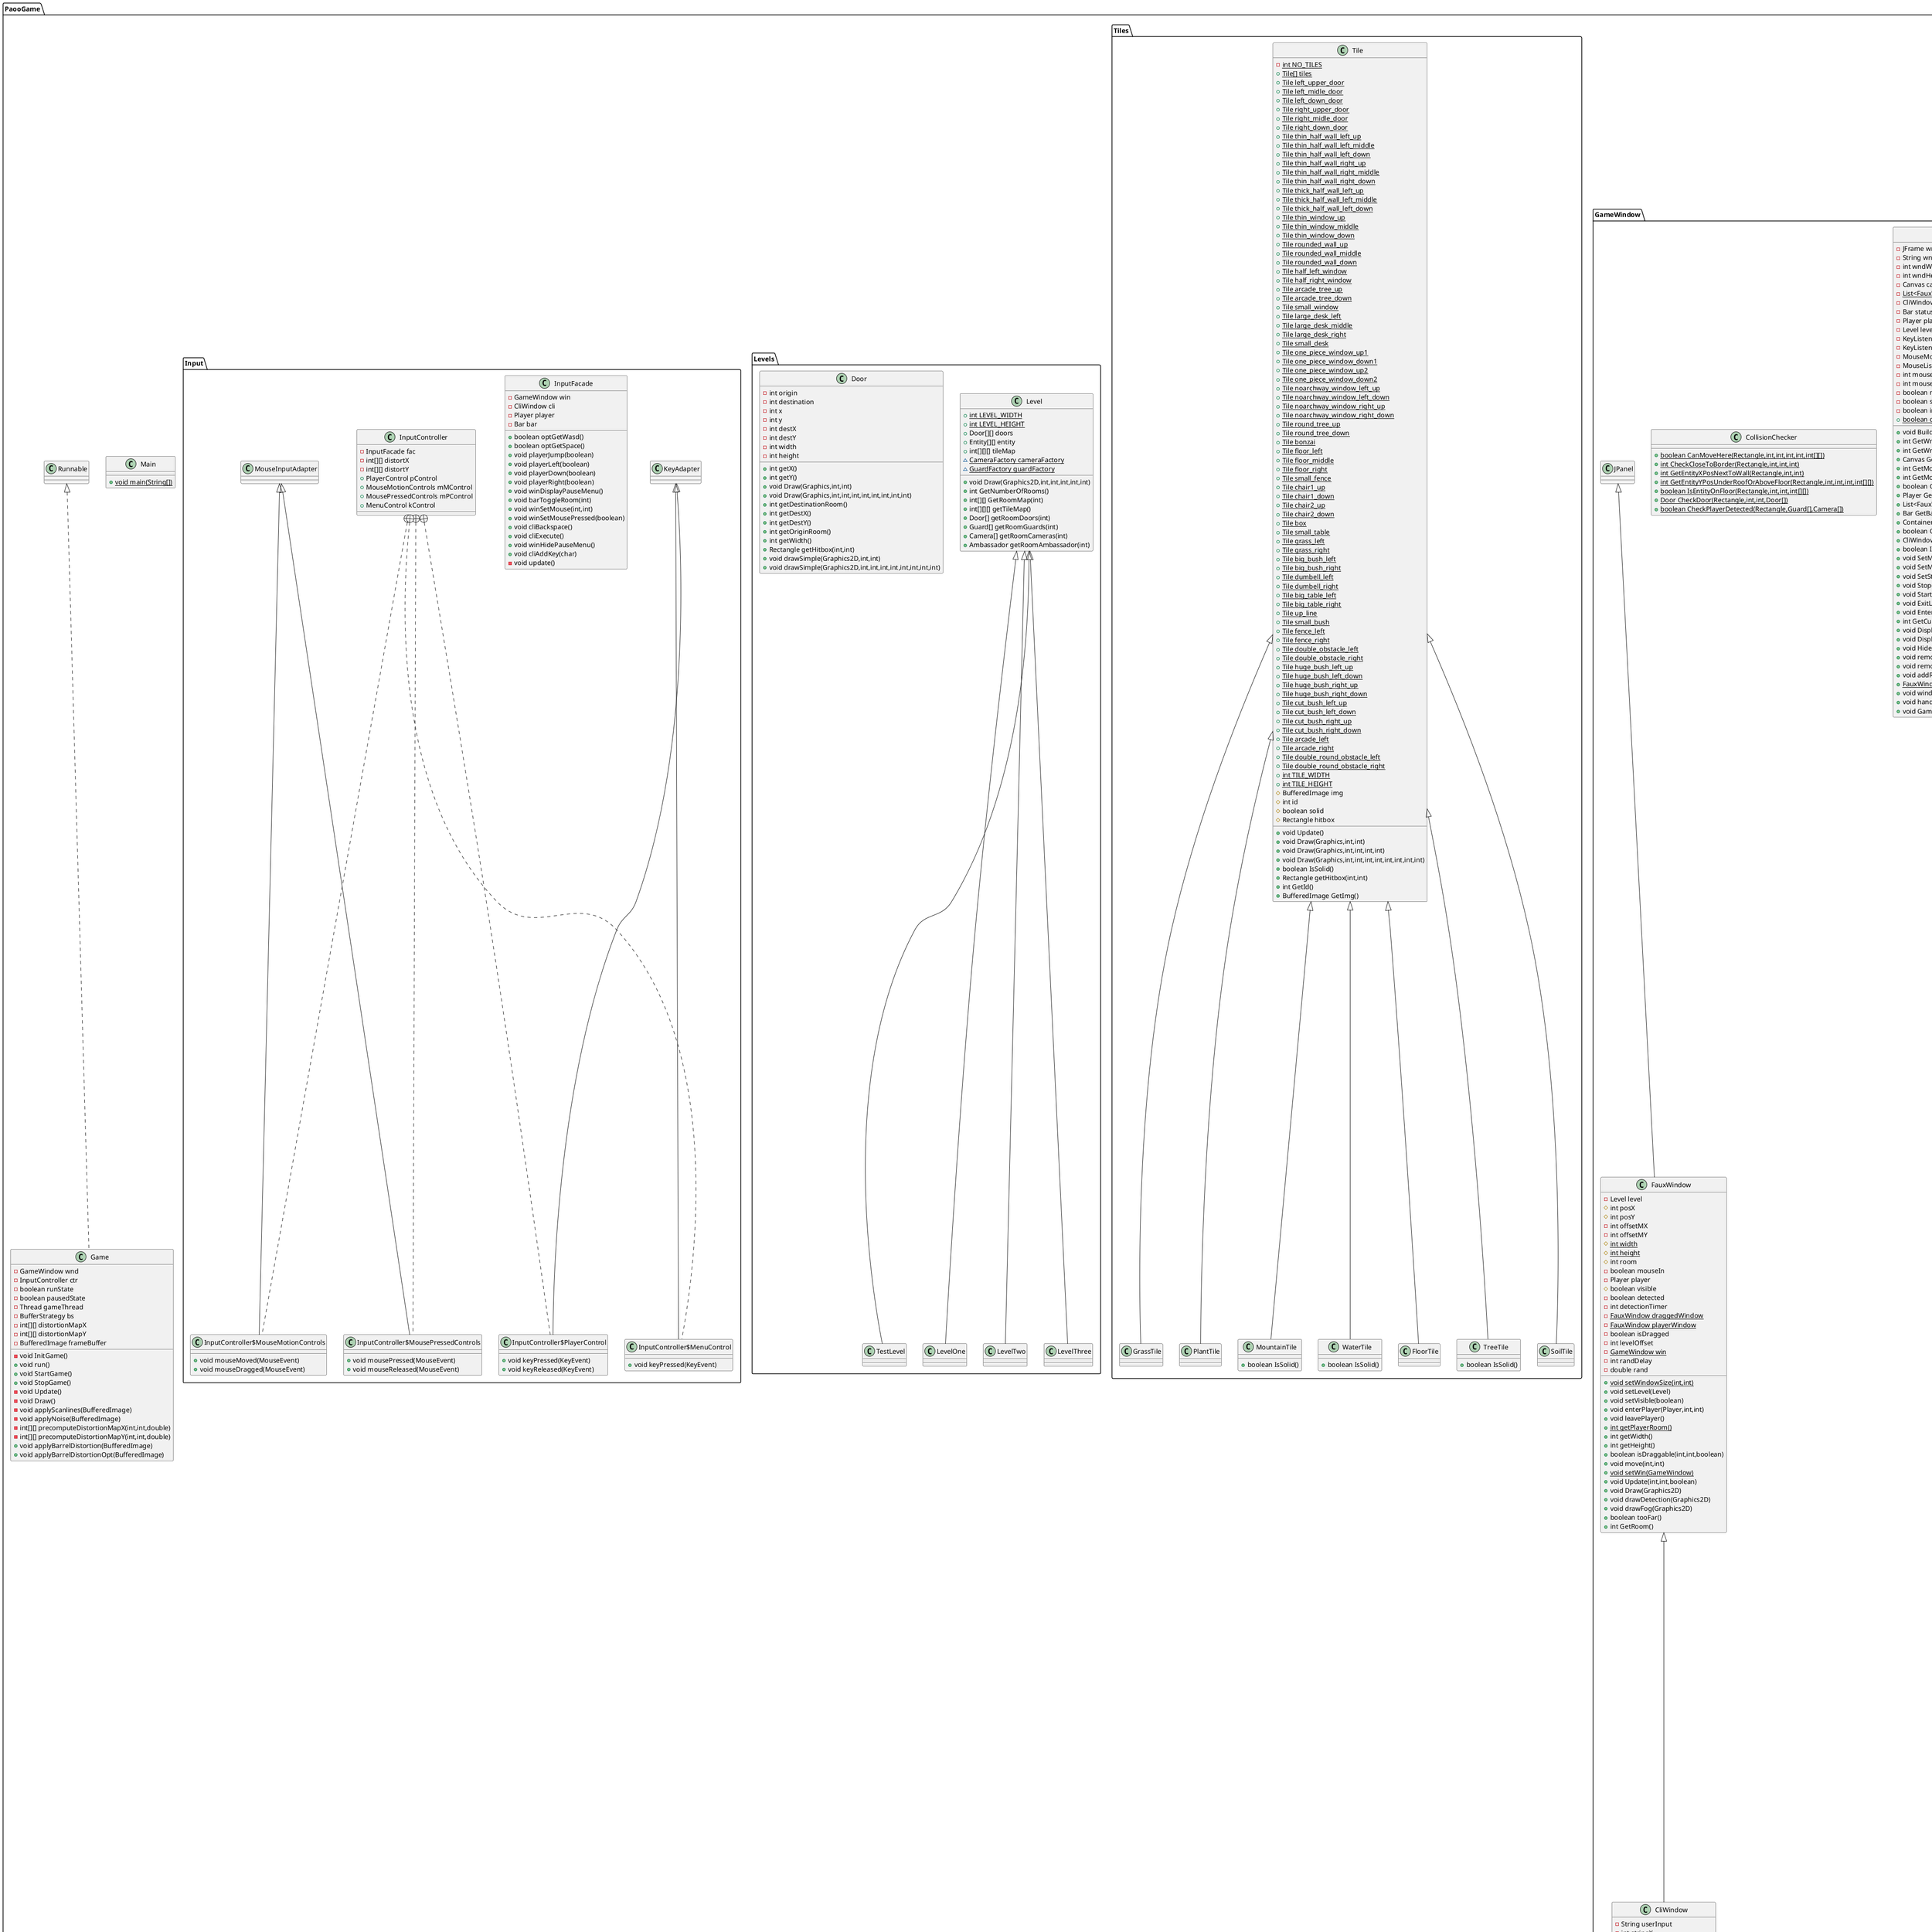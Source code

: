 @startuml
class PaooGame.Graphics.SpriteSheet {
- BufferedImage spriteSheet
- {static} int tileWidth
- {static} int tileHeight
+ BufferedImage crop(int,int)
}


class PaooGame.Database.DatabaseManager {
+ {static} int[][][] getLevel(int)
+ {static} void load(String)
}

class PaooGame.Entity.Entity {
# Tile entitySprite
# int posX
# int posY
# Rectangle hitbox
# boolean left
# int speed
# boolean moving
# int moveBuffer
# int coneWidth
# Queue<Directions> movementQueue
# Queue<Integer> timingQueue
# Tile animIdle
# Tile[] animMoveRight
# Tile[] animMoveLeft
# int animationCounter
+ void updateHitboxPos()
+ boolean isLeft()
+ void setLeft(boolean)
+ boolean isRight()
+ void setRight(boolean)
+ boolean isUp()
+ void setUp(boolean)
+ boolean isDown()
+ void setDown(boolean)
+ void resetDirBooleans()
+ int getX()
+ int getY()
+ void setXY(int,int)
+ void Update(int,int,int[][])
+ void Draw(Graphics2D,int,int)
+ void DrawPartial(Graphics2D,int,int,int,int,int,int,int)
+ Rectangle getRectangle()
+ int getFullWidth()
+ boolean getDirection()
+ void addMove(Directions,int)
+ void updateSprite()
}


class PaooGame.Database.Options {
- boolean wasd
- boolean space
- boolean debug
- boolean winDesc
+ void setWASD(boolean)
+ void setSpace(boolean)
+ void setDebug(boolean)
+ void setWinDesc(boolean)
+ boolean getWASD()
+ boolean getSpace()
+ String getStatus()
}


class PaooGame.Graphics.Colors {
+ {static} Color term
+ {static} Color background
+ {static} Color term_transp
+ {static} Color background_transp
+ {static} Color activeCell
+ {static} Color yellow
+ {static} Color detection
+ {static} Color detectionOutline
}

class PaooGame.Entity.CameraFactory {
+ Entity createEntity(int,int)
}

class PaooGame.GameWindow.FauxWindow {
- Level level
# int posX
# int posY
- int offsetMX
- int offsetMY
# {static} int width
# {static} int height
# int room
- boolean mouseIn
- Player player
# boolean visible
- boolean detected
- int detectionTimer
- {static} FauxWindow draggedWindow
- {static} FauxWindow playerWindow
- boolean isDragged
- int levelOffset
- {static} GameWindow win
- int randDelay
- double rand
+ {static} void setWindowSize(int,int)
+ void setLevel(Level)
+ void setVisible(boolean)
+ void enterPlayer(Player,int,int)
+ void leavePlayer()
+ {static} int getPlayerRoom()
+ int getWidth()
+ int getHeight()
+ boolean isDraggable(int,int,boolean)
+ void move(int,int)
+ {static} void setWin(GameWindow)
+ void Update(int,int,boolean)
+ void Draw(Graphics2D)
+ void drawDetection(Graphics2D)
+ void drawFog(Graphics2D)
+ boolean tooFar()
+ int GetRoom()
}


class PaooGame.Tiles.TreeTile {
+ boolean IsSolid()
}

class PaooGame.Levels.TestLevel {
}
class PaooGame.Tiles.SoilTile {
}
class PaooGame.Tiles.GrassTile {
}
class PaooGame.Graphics.ImageLoader {
+ {static} BufferedImage LoadImage(String)
}

class PaooGame.Entity.Player {
- int gravity
- boolean jump
- int airSpeed
- int jumpSpeed
- int fallSpeedAfterCollision
- boolean inAir
# Tile animJump
- {static} Player instance
+ {static} Player getInstance()
+ void Update(int,int,int[][])
- void updateXpos(int,int,int,int[][])
+ void resetInAir()
+ void setInAir(boolean)
+ void jump()
+ void Draw(Graphics2D)
+ boolean isJump()
+ void setJump(boolean)
+ void reset(int,int)
+ void updateSprite()
}


class PaooGame.Entity.Guard {
- Polygon cone
# Tile entitySprite2
# Tile animIdleBottom
# Tile[] animMoveRightBottom
# Tile[] animMoveLeftBottom
+ void Update(int,int,int[][])
+ void Draw(Graphics2D,int,int)
+ void DrawPartial(Graphics2D,int,int,int,int,int,int,int)
+ void updatePolygon(int,int)
+ int getFullWidth()
+ Polygon getDetectionCone()
+ void updateSprite()
}


abstract class PaooGame.Entity.EntityFactory {
~ {abstract}Entity createEntity(int,int)
}

class PaooGame.Graphics.Messages {
+ {static} String title
+ {static} String help
+ {static} String paused
+ {static} String gameOver
+ {static} String lvlNotAvalible
+ {static} String optionNotAvalible
+ {static} String optionHelp
+ {static} String helpPageNotAvalible
+ {static} String option(String,String)
+ {static} String optionStatus()
}


class PaooGame.Levels.LevelOne {
}
class PaooGame.Levels.Level {
+ {static} int LEVEL_WIDTH
+ {static} int LEVEL_HEIGHT
+ Door[][] doors
+ Entity[][] entity
+ int[][][] tileMap
~ {static} CameraFactory cameraFactory
~ {static} GuardFactory guardFactory
+ void Draw(Graphics2D,int,int,int,int,int)
+ int GetNumberOfRooms()
+ int[][] GetRoomMap(int)
+ int[][][] getTileMap()
+ Door[] getRoomDoors(int)
+ Guard[] getRoomGuards(int)
+ Camera[] getRoomCameras(int)
+ Ambassador getRoomAmbassador(int)
}


class PaooGame.Main {
+ {static} void main(String[])
}

class PaooGame.Tiles.PlantTile {
}
class PaooGame.Game {
- GameWindow wnd
- InputController ctr
- boolean runState
- boolean pausedState
- Thread gameThread
- BufferStrategy bs
- int[][] distortionMapX
- int[][] distortionMapY
- BufferedImage frameBuffer
- void InitGame()
+ void run()
+ void StartGame()
+ void StopGame()
- void Update()
- void Draw()
- void applyScanlines(BufferedImage)
- void applyNoise(BufferedImage)
- int[][] precomputeDistortionMapX(int,int,double)
- int[][] precomputeDistortionMapY(int,int,double)
+ void applyBarrelDistortion(BufferedImage)
+ void applyBarrelDistortionOpt(BufferedImage)
}


class PaooGame.Tiles.Tile {
- {static} int NO_TILES
+ {static} Tile[] tiles
+ {static} Tile left_upper_door
+ {static} Tile left_midle_door
+ {static} Tile left_down_door
+ {static} Tile right_upper_door
+ {static} Tile right_midle_door
+ {static} Tile right_down_door
+ {static} Tile thin_half_wall_left_up
+ {static} Tile thin_half_wall_left_middle
+ {static} Tile thin_half_wall_left_down
+ {static} Tile thin_half_wall_right_up
+ {static} Tile thin_half_wall_right_middle
+ {static} Tile thin_half_wall_right_down
+ {static} Tile thick_half_wall_left_up
+ {static} Tile thick_half_wall_left_middle
+ {static} Tile thick_half_wall_left_down
+ {static} Tile thin_window_up
+ {static} Tile thin_window_middle
+ {static} Tile thin_window_down
+ {static} Tile rounded_wall_up
+ {static} Tile rounded_wall_middle
+ {static} Tile rounded_wall_down
+ {static} Tile half_left_window
+ {static} Tile half_right_window
+ {static} Tile arcade_tree_up
+ {static} Tile arcade_tree_down
+ {static} Tile small_window
+ {static} Tile large_desk_left
+ {static} Tile large_desk_middle
+ {static} Tile large_desk_right
+ {static} Tile small_desk
+ {static} Tile one_piece_window_up1
+ {static} Tile one_piece_window_down1
+ {static} Tile one_piece_window_up2
+ {static} Tile one_piece_window_down2
+ {static} Tile noarchway_window_left_up
+ {static} Tile noarchway_window_left_down
+ {static} Tile noarchway_window_right_up
+ {static} Tile noarchway_window_right_down
+ {static} Tile round_tree_up
+ {static} Tile round_tree_down
+ {static} Tile bonzai
+ {static} Tile floor_left
+ {static} Tile floor_middle
+ {static} Tile floor_right
+ {static} Tile small_fence
+ {static} Tile chair1_up
+ {static} Tile chair1_down
+ {static} Tile chair2_up
+ {static} Tile chair2_down
+ {static} Tile box
+ {static} Tile small_table
+ {static} Tile grass_left
+ {static} Tile grass_right
+ {static} Tile big_bush_left
+ {static} Tile big_bush_right
+ {static} Tile dumbell_left
+ {static} Tile dumbell_right
+ {static} Tile big_table_left
+ {static} Tile big_table_right
+ {static} Tile up_line
+ {static} Tile small_bush
+ {static} Tile fence_left
+ {static} Tile fence_right
+ {static} Tile double_obstacle_left
+ {static} Tile double_obstacle_right
+ {static} Tile huge_bush_left_up
+ {static} Tile huge_bush_left_down
+ {static} Tile huge_bush_right_up
+ {static} Tile huge_bush_right_down
+ {static} Tile cut_bush_left_up
+ {static} Tile cut_bush_left_down
+ {static} Tile cut_bush_right_up
+ {static} Tile cut_bush_right_down
+ {static} Tile arcade_left
+ {static} Tile arcade_right
+ {static} Tile double_round_obstacle_left
+ {static} Tile double_round_obstacle_right
+ {static} int TILE_WIDTH
+ {static} int TILE_HEIGHT
# BufferedImage img
# int id
# boolean solid
# Rectangle hitbox
+ void Update()
+ void Draw(Graphics,int,int)
+ void Draw(Graphics,int,int,int,int)
+ void Draw(Graphics,int,int,int,int,int,int,int,int)
+ boolean IsSolid()
+ Rectangle getHitbox(int,int)
+ int GetId()
+ BufferedImage GetImg()
}


class PaooGame.Entity.Camera {
- Polygon cone
- boolean rotDiraction
- boolean direction
- int time
- double degrees
- int[] coneX
- int[] coneY
+ void setAnim(boolean,double,int)
+ void Update(int,int,int[][])
+ void Draw(Graphics2D,int,int)
+ void DrawPartial(Graphics2D,int,int,int,int,int,int,int)
+ void updatePolygon(int,int)
+ Polygon getDetectionCone()
+ int getFullWidth()
+ boolean getDirection()
}


class PaooGame.GameWindow.Bar {
- List<Cell> cells
- int posX
- int posY
- int space
- boolean active
+ void SetActive(boolean)
+ void Draw(Graphics2D)
+ boolean isActive(int)
+ void setActive(int,boolean)
+ void clear()
}


class PaooGame.GameWindow.Bar$Cell {
- int posX
- int size
- boolean active
- int number
+ void Draw(Graphics2D)
}


class PaooGame.Input.InputController {
- InputFacade fac
- int[][] distortX
- int[][] distortY
+ PlayerControl pControl
+ MouseMotionControls mMControl
+ MousePressedControls mPControl
+ MenuControl kControl
}

class PaooGame.Input.InputController$PlayerControl {
+ void keyPressed(KeyEvent)
+ void keyReleased(KeyEvent)
}

class PaooGame.Input.InputController$MouseMotionControls {
+ void mouseMoved(MouseEvent)
+ void mouseDragged(MouseEvent)
}

class PaooGame.Input.InputController$MousePressedControls {
+ void mousePressed(MouseEvent)
+ void mouseReleased(MouseEvent)
}

class PaooGame.Input.InputController$MenuControl {
+ void keyPressed(KeyEvent)
}

class PaooGame.Entity.GuardFactory {
+ Entity createEntity(int,int)
}

class PaooGame.GameWindow.GameWindow {
- JFrame wndFrame
- String wndTitle
- int wndWidth
- int wndHeight
- Canvas canvas
- {static} List<FauxWindow> windows
- CliWindow cliMenu
- Bar statusBar
- Player player
- Level level
- KeyListener menuControl
- KeyListener playerControl
- MouseMotionListener mouseMotionControl
- MouseListener mousePressedControl
- int mouseX
- int mouseY
- boolean mousePressed
- boolean stop
- boolean inLevel
+ {static} boolean gameOver
+ void BuildGameWindow(InputController)
+ int GetWndWidth()
+ int GetWndHeight()
+ Canvas GetCanvas()
+ int GetMouseX()
+ int GetMouseY()
+ boolean GetMousePressed()
+ Player GetPlayer()
+ List<FauxWindow> GetWindows()
+ Bar GetBar()
+ Container GetContent()
+ boolean GetStop()
+ CliWindow GetCliWindow()
+ boolean IsInLevel()
+ void SetMouse(int,int)
+ void SetMousePressed(boolean)
+ void SetStop(boolean)
+ void Stop()
+ void StartLevel(int)
+ void ExitLevel()
+ void EnterRoom(int,int,int)
+ int GetCurrentRoom()
+ void DisplayPauseMenu()
+ void DisplayStartMenu()
+ void HidePauseMenu()
+ void removeAllListeners()
+ void removeRoom(int)
+ void addRoom(int)
+ {static} FauxWindow getRoom(int)
+ void windowFocusLost()
+ void handleWindowCommand(String)
+ void GameOver()
}


class PaooGame.Levels.Door {
- int origin
- int destination
- int x
- int y
- int destX
- int destY
- int width
- int height
+ int getX()
+ int getY()
+ void Draw(Graphics,int,int)
+ void Draw(Graphics,int,int,int,int,int,int,int,int)
+ int getDestinationRoom()
+ int getDestX()
+ int getDestY()
+ int getOriginRoom()
+ int getWidth()
+ Rectangle getHitbox(int,int)
+ void drawSimple(Graphics2D,int,int)
+ void drawSimple(Graphics2D,int,int,int,int,int,int,int,int)
}


class PaooGame.Entity.Ambassador {
# Tile entitySprite2
# Tile animIdleBottom
# Tile[] animMoveRightBottom
# Tile[] animMoveLeftBottom
+ void Update(int,int,int[][])
+ void Draw(Graphics2D,int,int)
+ void DrawPartial(Graphics2D,int,int,int,int,int,int,int)
+ void updateSprite()
}


class PaooGame.Graphics.MyFonts {
+ {static} Font JetBrains
+ {static} Font Anon
+ {static} Font Roboto
+ {static} Font Space
+ {static} Font VT323
+ {static} void Init(float)
}


class PaooGame.Entity.Polygons {
+ {static} int[] guardX
+ {static} int[] guardY
+ {static} int[] cameraX
+ {static} int[] cameraY
+ {static} void rotate(int[],int[],double)
}


class PaooGame.GameWindow.CliWindow {
- String userInput
- int stringX
- int cliWidth
- int cliHeight
- int stringY
- ArrayList<String> history
- boolean transparent
- int line
+ void addText(String)
+ String getUserInput()
+ void setUserInput(String)
+ void addHistory()
+ ArrayList<String> getHistory()
+ void clearHistory()
+ void setTransparent(boolean)
+ void Update(int,int,boolean)
+ void Draw(Graphics2D)
}


class PaooGame.Input.InputFacade {
- GameWindow win
- CliWindow cli
- Player player
- Bar bar
+ boolean optGetWasd()
+ boolean optGetSpace()
+ void playerJump(boolean)
+ void playerLeft(boolean)
+ void playerDown(boolean)
+ void playerRight(boolean)
+ void winDisplayPauseMenu()
+ void barToggleRoom(int)
+ void winSetMouse(int,int)
+ void winSetMousePressed(boolean)
+ void cliBackspace()
+ void cliExecute()
+ void winHidePauseMenu()
+ void cliAddKey(char)
- void update()
}


enum PaooGame.Entity.Directions {
+  LEFT
+  RIGHT
+  UP
+  DOWN
}

class PaooGame.GameWindow.CollisionChecker {
+ {static} boolean CanMoveHere(Rectangle,int,int,int,int,int[][])
+ {static} int CheckCloseToBorder(Rectangle,int,int,int)
+ {static} int GetEntityXPosNextToWall(Rectangle,int,int)
+ {static} int GetEntityYPosUnderRoofOrAboveFloor(Rectangle,int,int,int,int[][])
+ {static} boolean IsEntityOnFloor(Rectangle,int,int,int[][])
+ {static} Door CheckDoor(Rectangle,int,int,Door[])
+ {static} boolean CheckPlayerDetected(Rectangle,Guard[],Camera[])
}

class PaooGame.Database.PlayerData {
+ {static} Options opt
+ {static} String name
+ {static} boolean[] levelsFinished
}

class PaooGame.Tiles.MountainTile {
+ boolean IsSolid()
}

class PaooGame.Graphics.Assets {
+ {static} BufferedImage floor_middle
+ {static} BufferedImage player_idle
+ {static} BufferedImage player_jump
+ {static} BufferedImage[] player_move_right
+ {static} BufferedImage[] player_move_left
+ {static} BufferedImage[] guard_move_right_top
+ {static} BufferedImage[] guard_move_right_bottom
+ {static} BufferedImage[] guard_move_left_top
+ {static} BufferedImage[] guard_move_left_bottom
+ {static} BufferedImage amb_idle_top
+ {static} BufferedImage amb_idle_bottom
+ {static} BufferedImage[] amb_salute_right_top
+ {static} BufferedImage[] amb_salute_right_bottom
+ {static} BufferedImage[] amb_salute_left_top
+ {static} BufferedImage[] amb_salute_left_bottom
+ {static} BufferedImage left_upper_door
+ {static} BufferedImage left_midle_door
+ {static} BufferedImage left_down_door
+ {static} BufferedImage right_upper_door
+ {static} BufferedImage right_midle_door
+ {static} BufferedImage right_down_door
+ {static} BufferedImage thin_half_wall_left_up
+ {static} BufferedImage thin_half_wall_left_middle
+ {static} BufferedImage thin_half_wall_left_down
+ {static} BufferedImage thin_half_wall_right_up
+ {static} BufferedImage thin_half_wall_right_middle
+ {static} BufferedImage thin_half_wall_right_down
+ {static} BufferedImage thick_half_wall_left_up
+ {static} BufferedImage thick_half_wall_left_middle
+ {static} BufferedImage thick_half_wall_left_down
+ {static} BufferedImage thin_window_up
+ {static} BufferedImage thin_window_middle
+ {static} BufferedImage thin_window_down
+ {static} BufferedImage rounded_wall_up
+ {static} BufferedImage rounded_wall_middle
+ {static} BufferedImage rounded_wall_down
+ {static} BufferedImage half_left_window
+ {static} BufferedImage half_right_window
+ {static} BufferedImage arcade_tree_up
+ {static} BufferedImage arcade_tree_down
+ {static} BufferedImage small_window
+ {static} BufferedImage large_desk_left
+ {static} BufferedImage large_desk_middle
+ {static} BufferedImage large_desk_right
+ {static} BufferedImage small_desk
+ {static} BufferedImage one_piece_window_up1
+ {static} BufferedImage one_piece_window_down1
+ {static} BufferedImage one_piece_window_up2
+ {static} BufferedImage one_piece_window_down2
+ {static} BufferedImage noarchway_window_left_up
+ {static} BufferedImage noarchway_window_left_down
+ {static} BufferedImage noarchway_window_right_up
+ {static} BufferedImage noarchway_window_right_down
+ {static} BufferedImage round_tree_up
+ {static} BufferedImage round_tree_down
+ {static} BufferedImage bonzai
+ {static} BufferedImage floor_left
+ {static} BufferedImage floor_right
+ {static} BufferedImage small_fence
+ {static} BufferedImage chair1_up
+ {static} BufferedImage chair1_down
+ {static} BufferedImage chair2_up
+ {static} BufferedImage chair2_down
+ {static} BufferedImage box
+ {static} BufferedImage small_table
+ {static} BufferedImage grass_left
+ {static} BufferedImage grass_right
+ {static} BufferedImage big_bush_left
+ {static} BufferedImage big_bush_right
+ {static} BufferedImage dumbell_left
+ {static} BufferedImage dumbell_right
+ {static} BufferedImage big_table_left
+ {static} BufferedImage big_table_right
+ {static} BufferedImage up_line
+ {static} BufferedImage small_bush
+ {static} BufferedImage fence_left
+ {static} BufferedImage fence_right
+ {static} BufferedImage double_obstacle_left
+ {static} BufferedImage double_obstacle_right
+ {static} BufferedImage huge_bush_left_up
+ {static} BufferedImage huge_bush_left_down
+ {static} BufferedImage huge_bush_right_up
+ {static} BufferedImage huge_bush_right_down
+ {static} BufferedImage cut_bush_left_up
+ {static} BufferedImage cut_bush_left_down
+ {static} BufferedImage cut_bush_right_up
+ {static} BufferedImage cut_bush_right_down
+ {static} BufferedImage arcade_left
+ {static} BufferedImage arcade_right
+ {static} BufferedImage double_round_obstacle_left
+ {static} BufferedImage double_round_obstacle_right
+ {static} void Init()
}


class PaooGame.Tiles.WaterTile {
+ boolean IsSolid()
}

class PaooGame.Levels.LevelTwo {
}
enum PaooGame.Entity.EntityType {
+  GUARD
+  CAMERA
}

class PaooGame.Levels.LevelThree {
}
class PaooGame.Tiles.FloorTile {
}


PaooGame.Entity.EntityFactory <|-- PaooGame.Entity.CameraFactory
PaooGame.GameWindow.JPanel <|-- PaooGame.GameWindow.FauxWindow
PaooGame.Tiles.Tile <|-- PaooGame.Tiles.TreeTile
PaooGame.Levels.Level <|-- PaooGame.Levels.TestLevel
PaooGame.Tiles.Tile <|-- PaooGame.Tiles.SoilTile
PaooGame.Tiles.Tile <|-- PaooGame.Tiles.GrassTile
PaooGame.Entity.Entity <|-- PaooGame.Entity.Player
PaooGame.Entity.Entity <|-- PaooGame.Entity.Guard
PaooGame.Levels.Level <|-- PaooGame.Levels.LevelOne
PaooGame.Tiles.Tile <|-- PaooGame.Tiles.PlantTile
PaooGame.Runnable <|.. PaooGame.Game
PaooGame.Entity.Entity <|-- PaooGame.Entity.Camera
PaooGame.GameWindow.Bar +.. PaooGame.GameWindow.Bar$Cell
PaooGame.Input.InputController +.. PaooGame.Input.InputController$PlayerControl
PaooGame.Input.KeyAdapter <|-- PaooGame.Input.InputController$PlayerControl
PaooGame.Input.InputController +.. PaooGame.Input.InputController$MouseMotionControls
PaooGame.Input.MouseInputAdapter <|-- PaooGame.Input.InputController$MouseMotionControls
PaooGame.Input.InputController +.. PaooGame.Input.InputController$MousePressedControls
PaooGame.Input.MouseInputAdapter <|-- PaooGame.Input.InputController$MousePressedControls
PaooGame.Input.InputController +.. PaooGame.Input.InputController$MenuControl
PaooGame.Input.KeyAdapter <|-- PaooGame.Input.InputController$MenuControl
PaooGame.Entity.EntityFactory <|-- PaooGame.Entity.GuardFactory
PaooGame.Entity.Entity <|-- PaooGame.Entity.Ambassador
PaooGame.GameWindow.FauxWindow <|-- PaooGame.GameWindow.CliWindow
PaooGame.Tiles.Tile <|-- PaooGame.Tiles.MountainTile
PaooGame.Tiles.Tile <|-- PaooGame.Tiles.WaterTile
PaooGame.Levels.Level <|-- PaooGame.Levels.LevelTwo
PaooGame.Levels.Level <|-- PaooGame.Levels.LevelThree
PaooGame.Tiles.Tile <|-- PaooGame.Tiles.FloorTile
@enduml